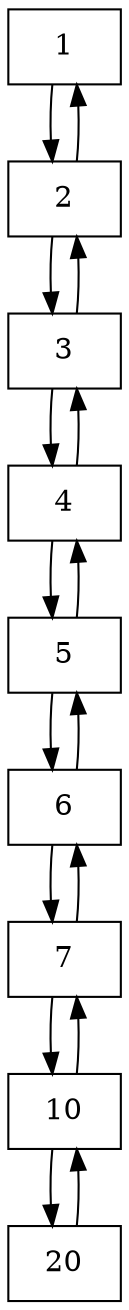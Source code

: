 digraph G {
node [shape=record];
1;
1->2;
2;
2->3;
2->1;
3;
3->4;
3->2;
4;
4->5;
4->3;
5;
5->6;
5->4;
6;
6->7;
6->5;
7;
7->10;
7->6;
10;
10->20;
10->7;
20;
20->10;
}